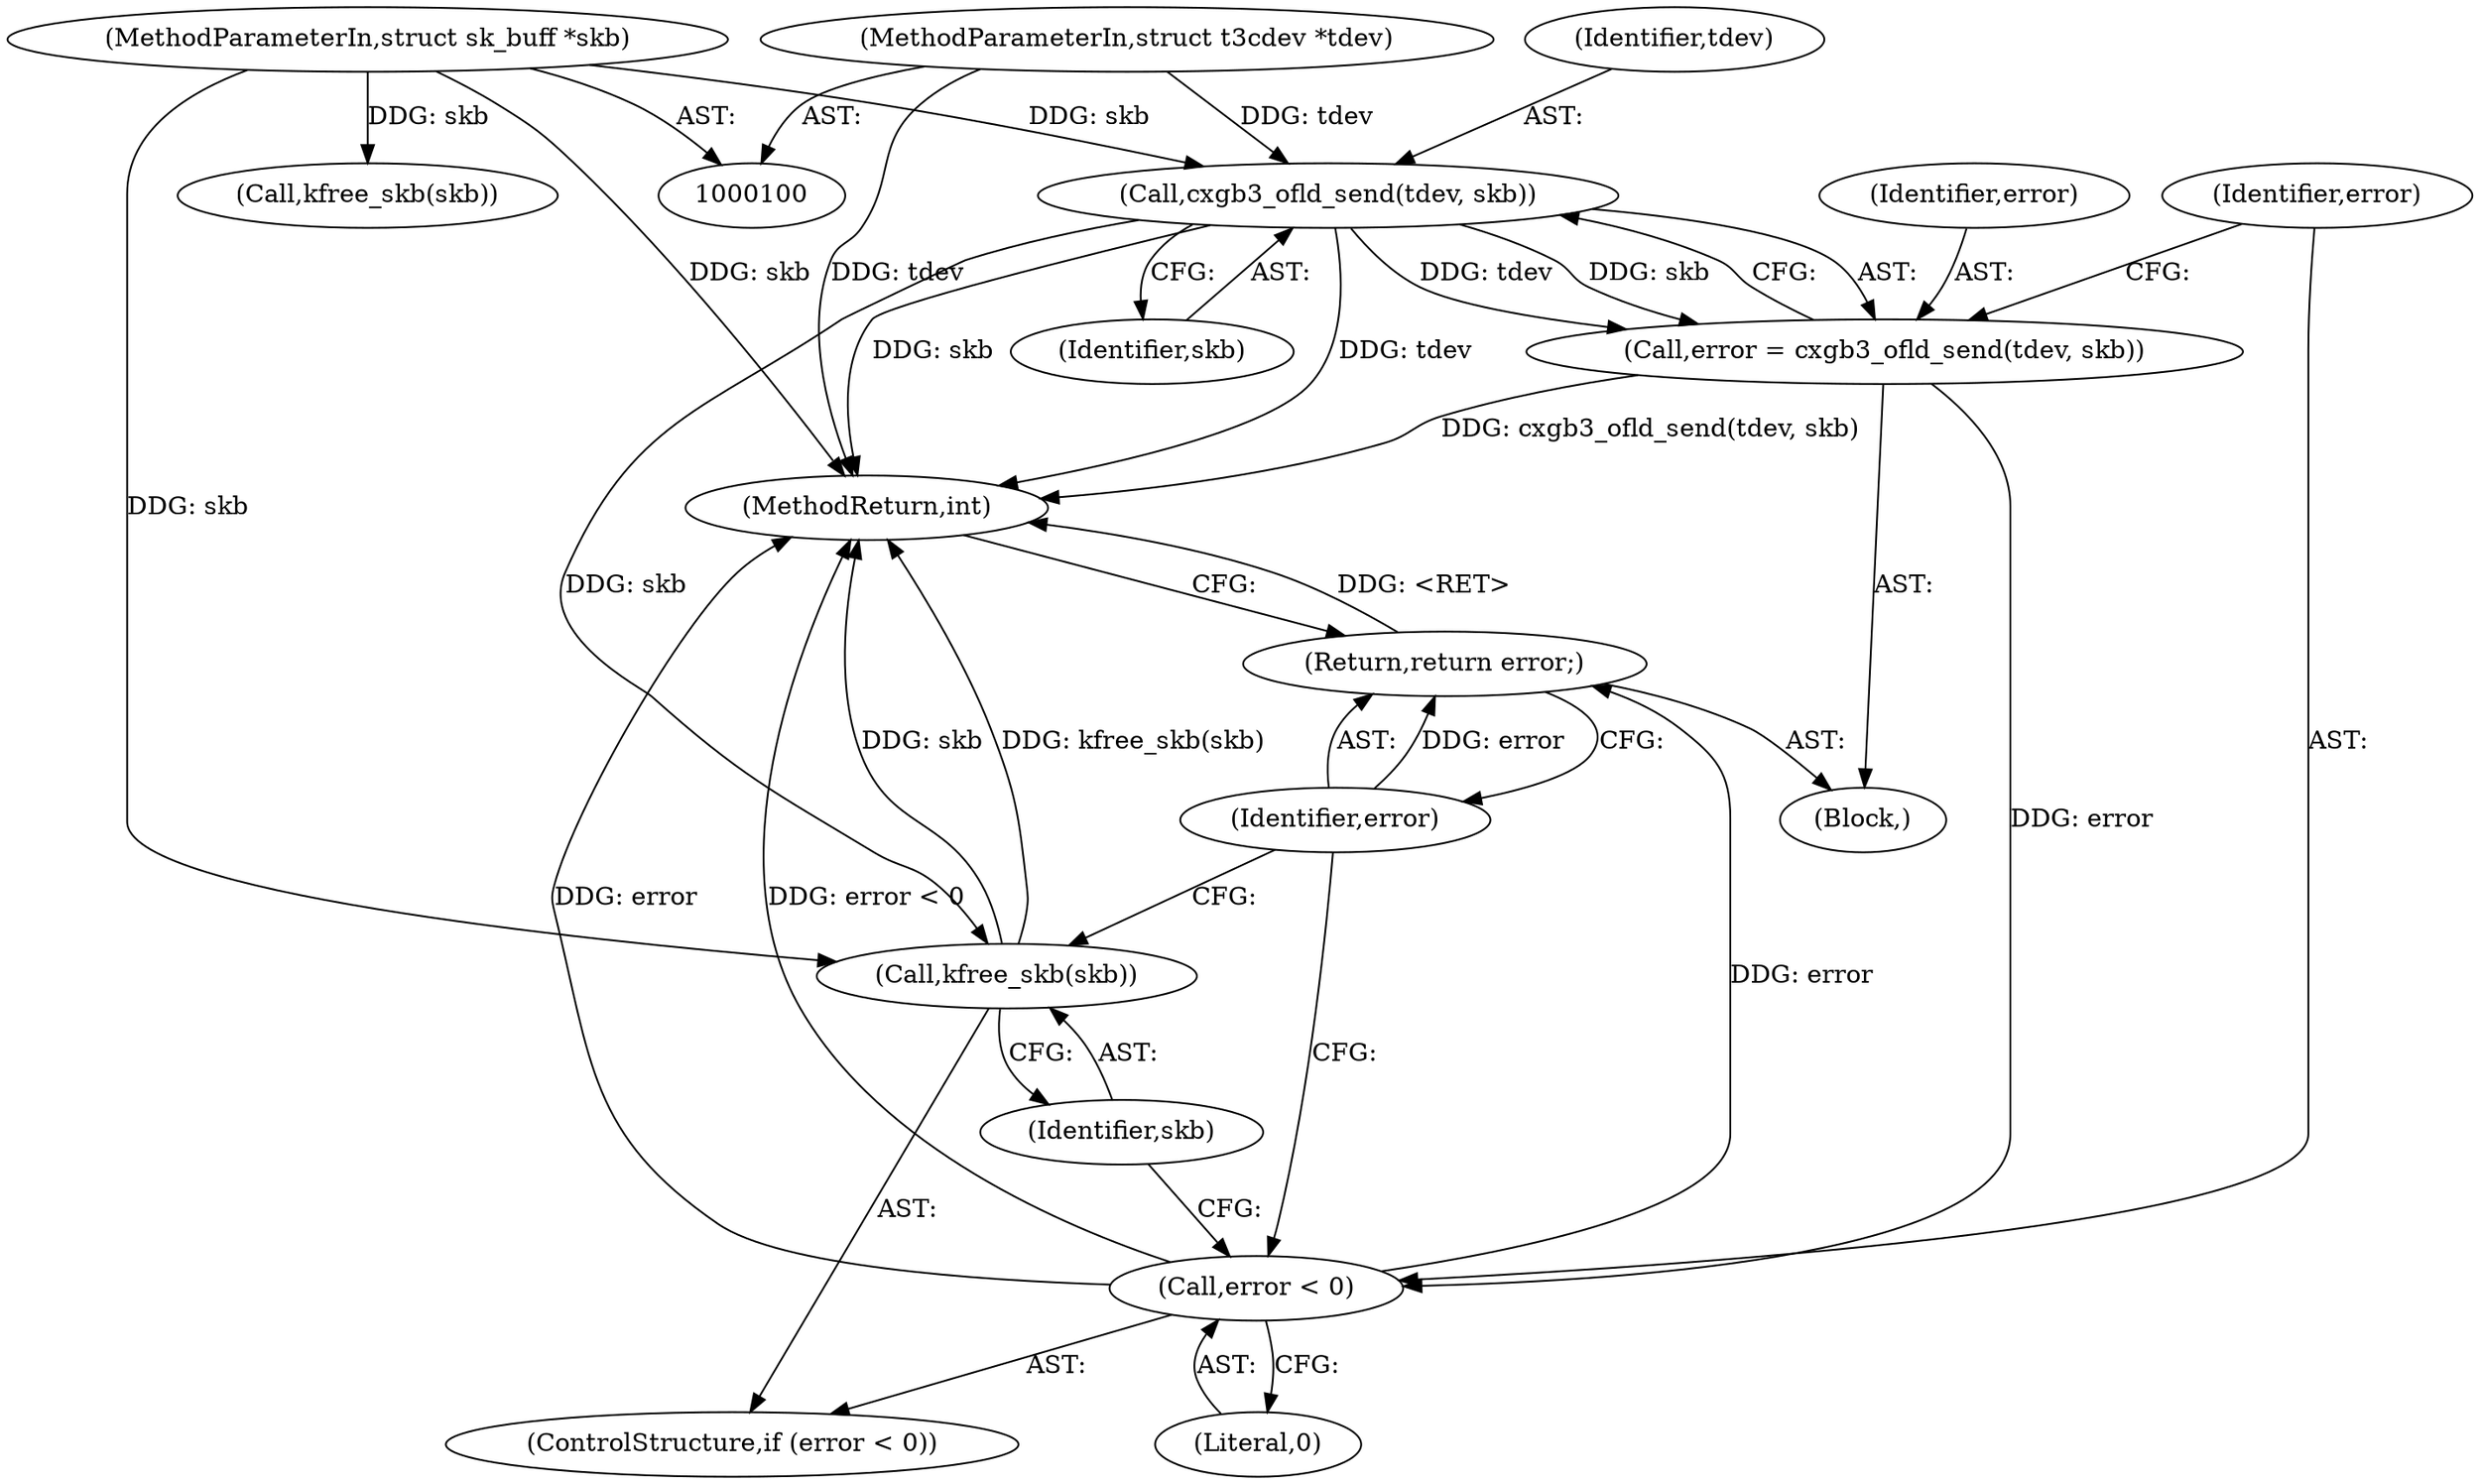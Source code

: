 digraph "0_linux_67f1aee6f45059fd6b0f5b0ecb2c97ad0451f6b3@pointer" {
"1000127" [label="(Call,cxgb3_ofld_send(tdev, skb))"];
"1000101" [label="(MethodParameterIn,struct t3cdev *tdev)"];
"1000102" [label="(MethodParameterIn,struct sk_buff *skb)"];
"1000125" [label="(Call,error = cxgb3_ofld_send(tdev, skb))"];
"1000131" [label="(Call,error < 0)"];
"1000136" [label="(Return,return error;)"];
"1000134" [label="(Call,kfree_skb(skb))"];
"1000137" [label="(Identifier,error)"];
"1000136" [label="(Return,return error;)"];
"1000120" [label="(Call,kfree_skb(skb))"];
"1000131" [label="(Call,error < 0)"];
"1000134" [label="(Call,kfree_skb(skb))"];
"1000130" [label="(ControlStructure,if (error < 0))"];
"1000127" [label="(Call,cxgb3_ofld_send(tdev, skb))"];
"1000128" [label="(Identifier,tdev)"];
"1000103" [label="(Block,)"];
"1000125" [label="(Call,error = cxgb3_ofld_send(tdev, skb))"];
"1000138" [label="(MethodReturn,int)"];
"1000102" [label="(MethodParameterIn,struct sk_buff *skb)"];
"1000126" [label="(Identifier,error)"];
"1000133" [label="(Literal,0)"];
"1000132" [label="(Identifier,error)"];
"1000101" [label="(MethodParameterIn,struct t3cdev *tdev)"];
"1000135" [label="(Identifier,skb)"];
"1000129" [label="(Identifier,skb)"];
"1000127" -> "1000125"  [label="AST: "];
"1000127" -> "1000129"  [label="CFG: "];
"1000128" -> "1000127"  [label="AST: "];
"1000129" -> "1000127"  [label="AST: "];
"1000125" -> "1000127"  [label="CFG: "];
"1000127" -> "1000138"  [label="DDG: tdev"];
"1000127" -> "1000138"  [label="DDG: skb"];
"1000127" -> "1000125"  [label="DDG: tdev"];
"1000127" -> "1000125"  [label="DDG: skb"];
"1000101" -> "1000127"  [label="DDG: tdev"];
"1000102" -> "1000127"  [label="DDG: skb"];
"1000127" -> "1000134"  [label="DDG: skb"];
"1000101" -> "1000100"  [label="AST: "];
"1000101" -> "1000138"  [label="DDG: tdev"];
"1000102" -> "1000100"  [label="AST: "];
"1000102" -> "1000138"  [label="DDG: skb"];
"1000102" -> "1000120"  [label="DDG: skb"];
"1000102" -> "1000134"  [label="DDG: skb"];
"1000125" -> "1000103"  [label="AST: "];
"1000126" -> "1000125"  [label="AST: "];
"1000132" -> "1000125"  [label="CFG: "];
"1000125" -> "1000138"  [label="DDG: cxgb3_ofld_send(tdev, skb)"];
"1000125" -> "1000131"  [label="DDG: error"];
"1000131" -> "1000130"  [label="AST: "];
"1000131" -> "1000133"  [label="CFG: "];
"1000132" -> "1000131"  [label="AST: "];
"1000133" -> "1000131"  [label="AST: "];
"1000135" -> "1000131"  [label="CFG: "];
"1000137" -> "1000131"  [label="CFG: "];
"1000131" -> "1000138"  [label="DDG: error"];
"1000131" -> "1000138"  [label="DDG: error < 0"];
"1000131" -> "1000136"  [label="DDG: error"];
"1000136" -> "1000103"  [label="AST: "];
"1000136" -> "1000137"  [label="CFG: "];
"1000137" -> "1000136"  [label="AST: "];
"1000138" -> "1000136"  [label="CFG: "];
"1000136" -> "1000138"  [label="DDG: <RET>"];
"1000137" -> "1000136"  [label="DDG: error"];
"1000134" -> "1000130"  [label="AST: "];
"1000134" -> "1000135"  [label="CFG: "];
"1000135" -> "1000134"  [label="AST: "];
"1000137" -> "1000134"  [label="CFG: "];
"1000134" -> "1000138"  [label="DDG: kfree_skb(skb)"];
"1000134" -> "1000138"  [label="DDG: skb"];
}
